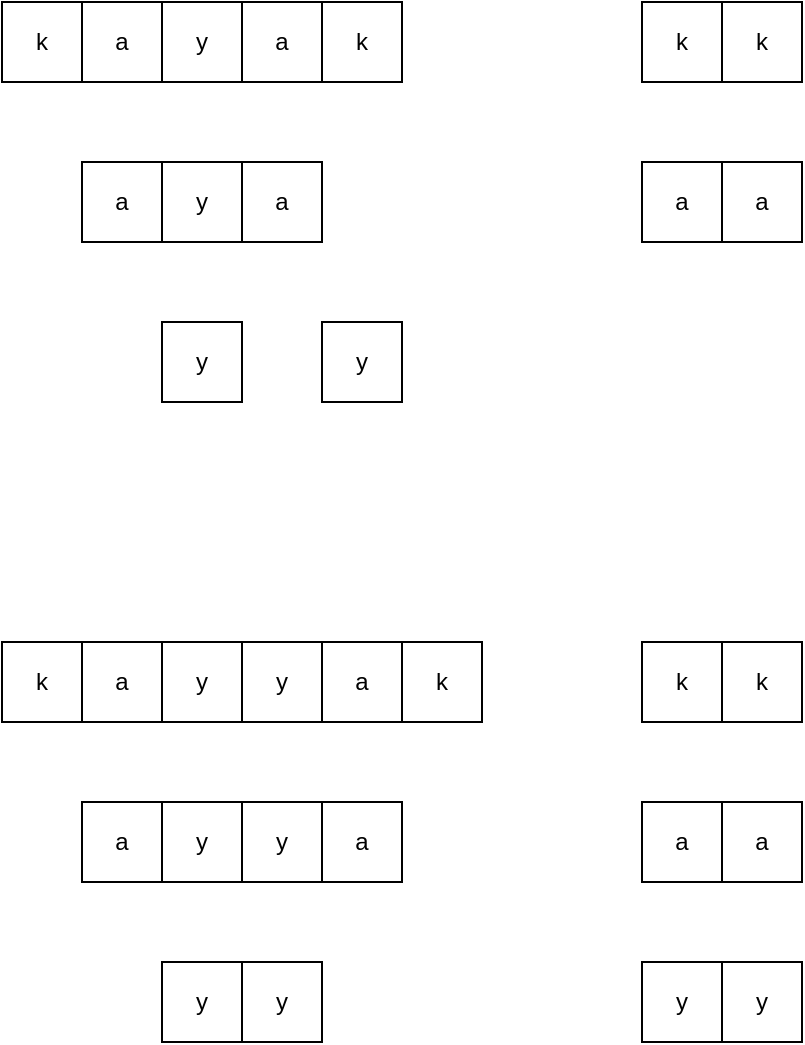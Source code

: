 <mxfile version="13.7.9" type="device"><diagram id="aXqzYAQNi2ffb6FafQ9U" name="페이지-1"><mxGraphModel dx="708" dy="608" grid="1" gridSize="10" guides="1" tooltips="1" connect="1" arrows="1" fold="1" page="1" pageScale="1" pageWidth="10000" pageHeight="10000" math="0" shadow="0"><root><mxCell id="0"/><mxCell id="1" parent="0"/><mxCell id="VnXZUSUPVk40IcDqaVnI-2" value="k" style="rounded=0;whiteSpace=wrap;html=1;" parent="1" vertex="1"><mxGeometry x="400" y="280" width="40" height="40" as="geometry"/></mxCell><mxCell id="VnXZUSUPVk40IcDqaVnI-3" value="a" style="rounded=0;whiteSpace=wrap;html=1;" parent="1" vertex="1"><mxGeometry x="440" y="280" width="40" height="40" as="geometry"/></mxCell><mxCell id="VnXZUSUPVk40IcDqaVnI-4" value="y" style="rounded=0;whiteSpace=wrap;html=1;" parent="1" vertex="1"><mxGeometry x="480" y="280" width="40" height="40" as="geometry"/></mxCell><mxCell id="VnXZUSUPVk40IcDqaVnI-5" value="a" style="rounded=0;whiteSpace=wrap;html=1;" parent="1" vertex="1"><mxGeometry x="520" y="280" width="40" height="40" as="geometry"/></mxCell><mxCell id="VnXZUSUPVk40IcDqaVnI-6" value="k" style="rounded=0;whiteSpace=wrap;html=1;" parent="1" vertex="1"><mxGeometry x="560" y="280" width="40" height="40" as="geometry"/></mxCell><mxCell id="VnXZUSUPVk40IcDqaVnI-7" value="k" style="rounded=0;whiteSpace=wrap;html=1;" parent="1" vertex="1"><mxGeometry x="720" y="280" width="40" height="40" as="geometry"/></mxCell><mxCell id="VnXZUSUPVk40IcDqaVnI-8" value="k" style="rounded=0;whiteSpace=wrap;html=1;" parent="1" vertex="1"><mxGeometry x="760" y="280" width="40" height="40" as="geometry"/></mxCell><mxCell id="VnXZUSUPVk40IcDqaVnI-11" value="a" style="rounded=0;whiteSpace=wrap;html=1;" parent="1" vertex="1"><mxGeometry x="440" y="360" width="40" height="40" as="geometry"/></mxCell><mxCell id="VnXZUSUPVk40IcDqaVnI-12" value="y" style="rounded=0;whiteSpace=wrap;html=1;" parent="1" vertex="1"><mxGeometry x="480" y="360" width="40" height="40" as="geometry"/></mxCell><mxCell id="VnXZUSUPVk40IcDqaVnI-13" value="a" style="rounded=0;whiteSpace=wrap;html=1;" parent="1" vertex="1"><mxGeometry x="520" y="360" width="40" height="40" as="geometry"/></mxCell><mxCell id="VnXZUSUPVk40IcDqaVnI-14" value="a" style="rounded=0;whiteSpace=wrap;html=1;" parent="1" vertex="1"><mxGeometry x="720" y="360" width="40" height="40" as="geometry"/></mxCell><mxCell id="VnXZUSUPVk40IcDqaVnI-15" value="a" style="rounded=0;whiteSpace=wrap;html=1;" parent="1" vertex="1"><mxGeometry x="760" y="360" width="40" height="40" as="geometry"/></mxCell><mxCell id="VnXZUSUPVk40IcDqaVnI-16" value="y" style="rounded=0;whiteSpace=wrap;html=1;" parent="1" vertex="1"><mxGeometry x="480" y="440" width="40" height="40" as="geometry"/></mxCell><mxCell id="VnXZUSUPVk40IcDqaVnI-17" value="y" style="rounded=0;whiteSpace=wrap;html=1;" parent="1" vertex="1"><mxGeometry x="560" y="440" width="40" height="40" as="geometry"/></mxCell><mxCell id="VnXZUSUPVk40IcDqaVnI-18" value="k" style="rounded=0;whiteSpace=wrap;html=1;" parent="1" vertex="1"><mxGeometry x="400" y="600" width="40" height="40" as="geometry"/></mxCell><mxCell id="VnXZUSUPVk40IcDqaVnI-19" value="a" style="rounded=0;whiteSpace=wrap;html=1;" parent="1" vertex="1"><mxGeometry x="440" y="600" width="40" height="40" as="geometry"/></mxCell><mxCell id="VnXZUSUPVk40IcDqaVnI-20" value="y" style="rounded=0;whiteSpace=wrap;html=1;" parent="1" vertex="1"><mxGeometry x="480" y="600" width="40" height="40" as="geometry"/></mxCell><mxCell id="VnXZUSUPVk40IcDqaVnI-21" value="a" style="rounded=0;whiteSpace=wrap;html=1;" parent="1" vertex="1"><mxGeometry x="560" y="600" width="40" height="40" as="geometry"/></mxCell><mxCell id="VnXZUSUPVk40IcDqaVnI-22" value="k" style="rounded=0;whiteSpace=wrap;html=1;" parent="1" vertex="1"><mxGeometry x="600" y="600" width="40" height="40" as="geometry"/></mxCell><mxCell id="VnXZUSUPVk40IcDqaVnI-23" value="y" style="rounded=0;whiteSpace=wrap;html=1;" parent="1" vertex="1"><mxGeometry x="520" y="600" width="40" height="40" as="geometry"/></mxCell><mxCell id="VnXZUSUPVk40IcDqaVnI-24" value="k" style="rounded=0;whiteSpace=wrap;html=1;" parent="1" vertex="1"><mxGeometry x="720" y="600" width="40" height="40" as="geometry"/></mxCell><mxCell id="VnXZUSUPVk40IcDqaVnI-25" value="k" style="rounded=0;whiteSpace=wrap;html=1;" parent="1" vertex="1"><mxGeometry x="760" y="600" width="40" height="40" as="geometry"/></mxCell><mxCell id="VnXZUSUPVk40IcDqaVnI-26" value="a" style="rounded=0;whiteSpace=wrap;html=1;" parent="1" vertex="1"><mxGeometry x="720" y="680" width="40" height="40" as="geometry"/></mxCell><mxCell id="VnXZUSUPVk40IcDqaVnI-27" value="a" style="rounded=0;whiteSpace=wrap;html=1;" parent="1" vertex="1"><mxGeometry x="760" y="680" width="40" height="40" as="geometry"/></mxCell><mxCell id="VnXZUSUPVk40IcDqaVnI-28" value="y" style="rounded=0;whiteSpace=wrap;html=1;" parent="1" vertex="1"><mxGeometry x="720" y="760" width="40" height="40" as="geometry"/></mxCell><mxCell id="VnXZUSUPVk40IcDqaVnI-29" value="y" style="rounded=0;whiteSpace=wrap;html=1;" parent="1" vertex="1"><mxGeometry x="760" y="760" width="40" height="40" as="geometry"/></mxCell><mxCell id="VnXZUSUPVk40IcDqaVnI-30" value="a" style="rounded=0;whiteSpace=wrap;html=1;" parent="1" vertex="1"><mxGeometry x="440" y="680" width="40" height="40" as="geometry"/></mxCell><mxCell id="VnXZUSUPVk40IcDqaVnI-31" value="y" style="rounded=0;whiteSpace=wrap;html=1;" parent="1" vertex="1"><mxGeometry x="480" y="680" width="40" height="40" as="geometry"/></mxCell><mxCell id="VnXZUSUPVk40IcDqaVnI-32" value="a" style="rounded=0;whiteSpace=wrap;html=1;" parent="1" vertex="1"><mxGeometry x="560" y="680" width="40" height="40" as="geometry"/></mxCell><mxCell id="VnXZUSUPVk40IcDqaVnI-33" value="y" style="rounded=0;whiteSpace=wrap;html=1;" parent="1" vertex="1"><mxGeometry x="520" y="680" width="40" height="40" as="geometry"/></mxCell><mxCell id="VnXZUSUPVk40IcDqaVnI-34" value="y" style="rounded=0;whiteSpace=wrap;html=1;" parent="1" vertex="1"><mxGeometry x="480" y="760" width="40" height="40" as="geometry"/></mxCell><mxCell id="VnXZUSUPVk40IcDqaVnI-35" value="y" style="rounded=0;whiteSpace=wrap;html=1;" parent="1" vertex="1"><mxGeometry x="520" y="760" width="40" height="40" as="geometry"/></mxCell></root></mxGraphModel></diagram></mxfile>